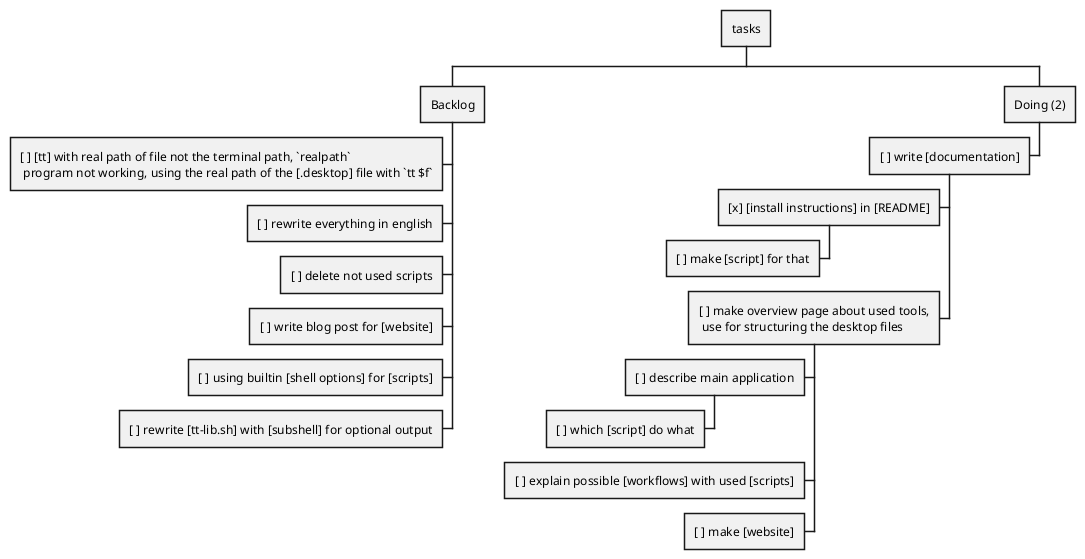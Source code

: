 @startwbs
+ tasks
 + Backlog
  - [ ] [tt] with real path of file not the terminal path, `realpath` \n program not working, using the real path of the [.desktop] file with `tt $f`
  - [ ] rewrite everything in english
  - [ ] delete not used scripts
  - [ ] write blog post for [website]
  - [ ] using builtin [shell options] for [scripts]
  - [ ] rewrite [tt-lib.sh] with [subshell] for optional output
 + Doing (2)
  - [ ] write [documentation]
   - [x] [install instructions] in [README]
    - [ ] make [script] for that
   - [ ] make overview page about used tools,\n use for structuring the desktop files
    - [ ] describe main application
     - [ ] which [script] do what
    - [ ] explain possible [workflows] with used [scripts]
    - [ ] make [website]
@endwbs
